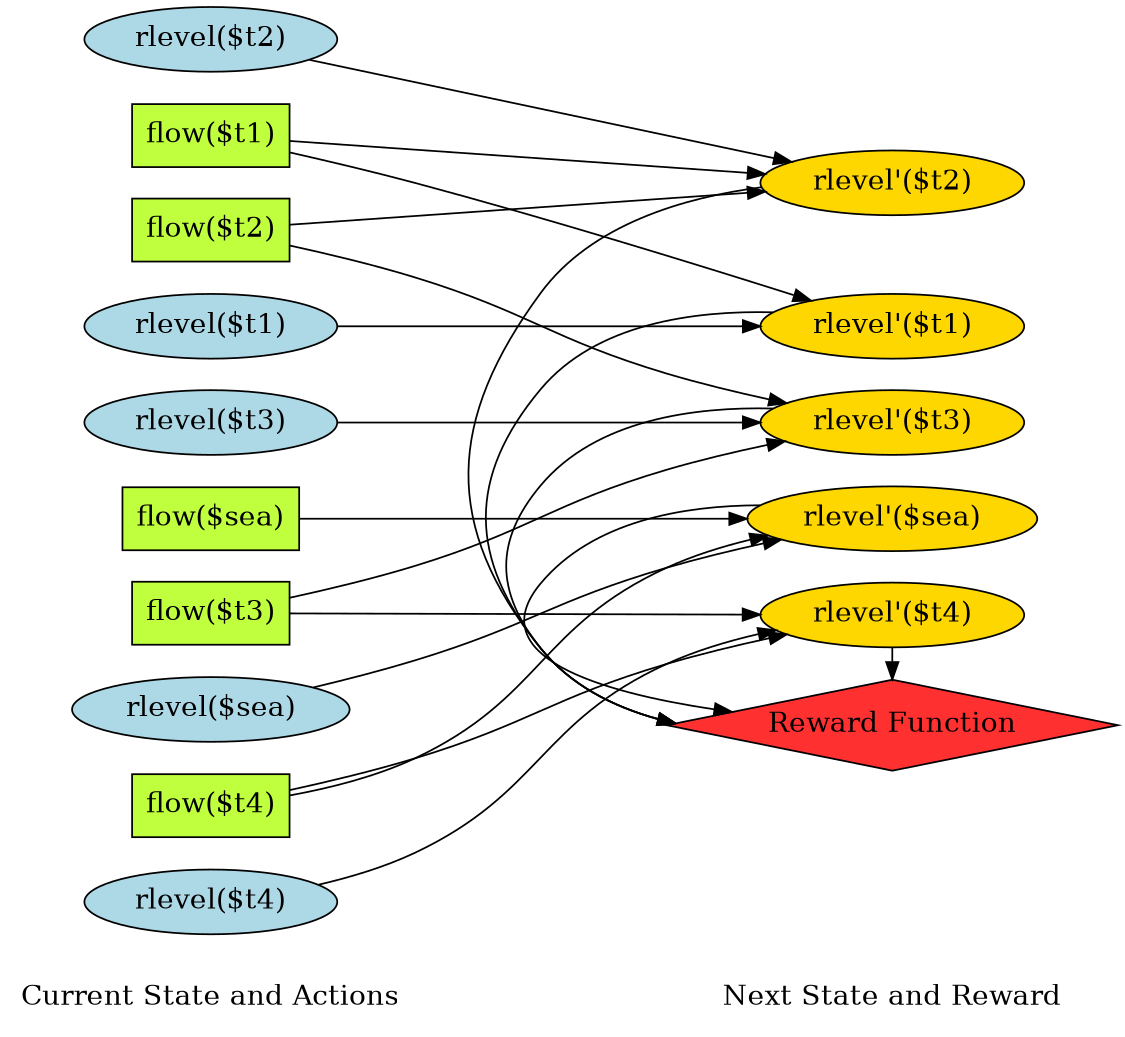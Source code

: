 digraph G {
	graph [bb="0,0,580,577",
		fontname=Helvetica,
		fontsize="16",
		rankdir=LR,
		ranksep="2.00",
		ratio=auto,
		size="7.5,10"
	];
	node [fontsize="16",
		label="\N"
	];
	{
		graph [rank=same];
		"Current State and Actions"		 [color=black,
			fillcolor=white,
			height="0.5",
			pos="91,18",
			shape=plaintext,
			style=bold,
			width="2.5139"];
		"flow($t2)"		 [color=black,
			fillcolor=olivedrab1,
			height="0.5",
			pos="91,451",
			shape=box,
			style=filled,
			width="1.0694"];
		"flow($t3)"		 [color=black,
			fillcolor=olivedrab1,
			height="0.5",
			pos="91,234",
			shape=box,
			style=filled,
			width="1.0694"];
		"rlevel($sea)"		 [color=black,
			fillcolor=lightblue,
			height="0.51069",
			pos="91,180",
			shape=ellipse,
			style=filled,
			width="1.7874"];
		"flow($t1)"		 [color=black,
			fillcolor=olivedrab1,
			height="0.5",
			pos="91,505",
			shape=box,
			style=filled,
			width="1.0694"];
		"flow($t4)"		 [color=black,
			fillcolor=olivedrab1,
			height="0.5",
			pos="91,126",
			shape=box,
			style=filled,
			width="1.0694"];
		"flow($sea)"		 [color=black,
			fillcolor=olivedrab1,
			height="0.5",
			pos="91,288",
			shape=box,
			style=filled,
			width="1.1667"];
		"rlevel($t3)"		 [color=black,
			fillcolor=lightblue,
			height="0.51069",
			pos="91,342",
			shape=ellipse,
			style=filled,
			width="1.6499"];
		"rlevel($t2)"		 [color=black,
			fillcolor=lightblue,
			height="0.51069",
			pos="91,559",
			shape=ellipse,
			style=filled,
			width="1.6499"];
		"rlevel($t1)"		 [color=black,
			fillcolor=lightblue,
			height="0.51069",
			pos="91,397",
			shape=ellipse,
			style=filled,
			width="1.6499"];
		"rlevel($t4)"		 [color=black,
			fillcolor=lightblue,
			height="0.51069",
			pos="91,72",
			shape=ellipse,
			style=filled,
			width="1.6499"];
	}
	{
		graph [rank=same];
		"rlevel'($sea)"		 [color=black,
			fillcolor=gold1,
			height="0.51069",
			pos="453,287",
			shape=ellipse,
			style=filled,
			width="1.8463"];
		"Next State and Reward"		 [color=black,
			fillcolor=white,
			height="0.5",
			pos="453,18",
			shape=plaintext,
			style=bold,
			width="2.25"];
		"Reward Function"		 [color=black,
			fillcolor=firebrick1,
			height="0.72222",
			pos="453,170",
			shape=diamond,
			style=filled,
			width="3.5278"];
		"rlevel'($t2)"		 [color=black,
			fillcolor=gold1,
			height="0.51069",
			pos="453,478",
			shape=ellipse,
			style=filled,
			width="1.7088"];
		"rlevel'($t1)"		 [color=black,
			fillcolor=gold1,
			height="0.51069",
			pos="453,397",
			shape=ellipse,
			style=filled,
			width="1.7088"];
		"rlevel'($t4)"		 [color=black,
			fillcolor=gold1,
			height="0.51069",
			pos="453,232",
			shape=ellipse,
			style=filled,
			width="1.7088"];
		"rlevel'($t3)"		 [color=black,
			fillcolor=gold1,
			height="0.51069",
			pos="453,342",
			shape=ellipse,
			style=filled,
			width="1.7088"];
	}
	"Current State and Actions" -> "Next State and Reward"	 [color=black,
		pos="e,371.81,18 181.91,18 236.81,18 306.77,18 361.73,18",
		style=invis];
	"flow($t2)" -> "rlevel'($t2)"	 [color=black,
		pos="e,393.22,473.59 129.51,453.81 189.36,458.3 307.41,467.16 382.87,472.82",
		style=solid];
	"flow($t2)" -> "rlevel'($t3)"	 [color=black,
		pos="e,400.7,351.7 129.84,440.26 145.99,435.52 165,429.73 182,424 246.77,402.17 260.48,389.46 326,370 346.86,363.8 370.03,358.28 390.74,\
353.81",
		style=solid];
	"flow($t3)" -> "rlevel'($t4)"	 [color=black,
		pos="e,391.28,232.34 129.51,233.79 188.85,233.46 305.38,232.81 380.91,232.39",
		style=solid];
	"flow($t3)" -> "rlevel'($t3)"	 [color=black,
		pos="e,400.72,332.23 129.82,244.79 145.97,249.54 164.98,255.32 182,261 246.69,282.59 260.57,294.78 326,314 346.88,320.13 370.05,325.64 \
390.77,330.12",
		style=solid];
	"rlevel($sea)" -> "rlevel'($sea)"	 [color=black,
		pos="e,398.28,276.64 137.02,192.98 151.44,197.27 167.44,202.19 182,207 246.61,228.34 260.65,240.03 326,259 346.07,264.83 368.23,270.12 \
388.3,274.5",
		style=solid];
	"flow($t1)" -> "rlevel'($t2)"	 [color=black,
		pos="e,393.22,482.41 129.51,502.19 189.36,497.7 307.41,488.84 382.87,483.18",
		style=solid];
	"flow($t1)" -> "rlevel'($t1)"	 [color=black,
		pos="e,409.31,409.81 129.51,493.75 193.92,474.42 325.72,434.88 399.32,412.8",
		style=solid];
	"rlevel'($sea)" -> "Reward Function"	 [pos="e,362.23,177.47 391.58,294.26 346.09,295.85 286.57,289.18 254,250 219.76,208.8 286.85,188.64 352.19,178.89"];
	"flow($t4)" -> "rlevel'($sea)"	 [color=black,
		pos="e,392.98,279.12 129.88,134.27 146.38,138.65 165.65,144.84 182,153 253.1,188.49 253.65,226.12 326,259 343.81,267.09 364.12,272.92 \
383.16,277.09",
		style=solid];
	"flow($t4)" -> "rlevel'($t4)"	 [color=black,
		pos="e,400.11,222.53 129.8,136.84 145.95,141.6 164.96,147.37 182,153 246.61,174.34 260.58,186.27 326,205 346.7,210.93 369.65,216.21 390.22,\
220.5",
		style=solid];
	"flow($sea)" -> "rlevel'($sea)"	 [color=black,
		pos="e,386.25,287.18 133.3,287.89 192.39,287.72 302.08,287.42 376.06,287.21",
		style=solid];
	"rlevel($t3)" -> "rlevel'($t3)"	 [color=black,
		pos="e,391.28,342 150.64,342 213.65,342 313.81,342 381.17,342",
		style=solid];
	"rlevel($t2)" -> "rlevel'($t2)"	 [color=black,
		pos="e,403.6,488.89 139.43,548.33 204.86,533.61 322.7,507.09 393.51,491.16",
		style=solid];
	"rlevel($t1)" -> "rlevel'($t1)"	 [color=black,
		pos="e,391.28,397 150.64,397 213.65,397 313.81,397 381.17,397",
		style=solid];
	"rlevel'($t2)" -> "Reward Function"	 [pos="e,331.23,171.11 391.19,476.7 345.18,472.07 285.15,457.54 254,415 201.22,342.93 198.06,283.65 254,214 270.85,193.02 295.24,180.63 \
321.21,173.56"];
	"rlevel'($t1)" -> "Reward Function"	 [pos="e,331.23,171.11 396.23,404.07 350.22,406.27 287.69,400.54 254,360 212.52,310.1 213.37,264.59 254,214 270.85,193.02 295.24,180.63 \
321.21,173.56"];
	"rlevel'($t4)" -> "Reward Function"	 [pos="e,453,196.16 453,213.8 453,211.32 453,208.84 453,206.36"];
	"rlevel'($t3)" -> "Reward Function"	 [pos="e,331.23,171.11 396.23,349.07 350.22,351.27 287.69,345.54 254,305 228.15,273.9 228.68,245.53 254,214 270.85,193.02 295.24,180.63 \
321.21,173.56"];
	"rlevel($t4)" -> "rlevel'($t4)"	 [color=black,
		pos="e,395.82,225.19 138.95,82.792 153.17,86.925 168.57,92.297 182,99 253.1,134.49 253.53,172.39 326,205 344.67,213.4 366.1,219.25 385.93,\
223.29",
		style=solid];
}

